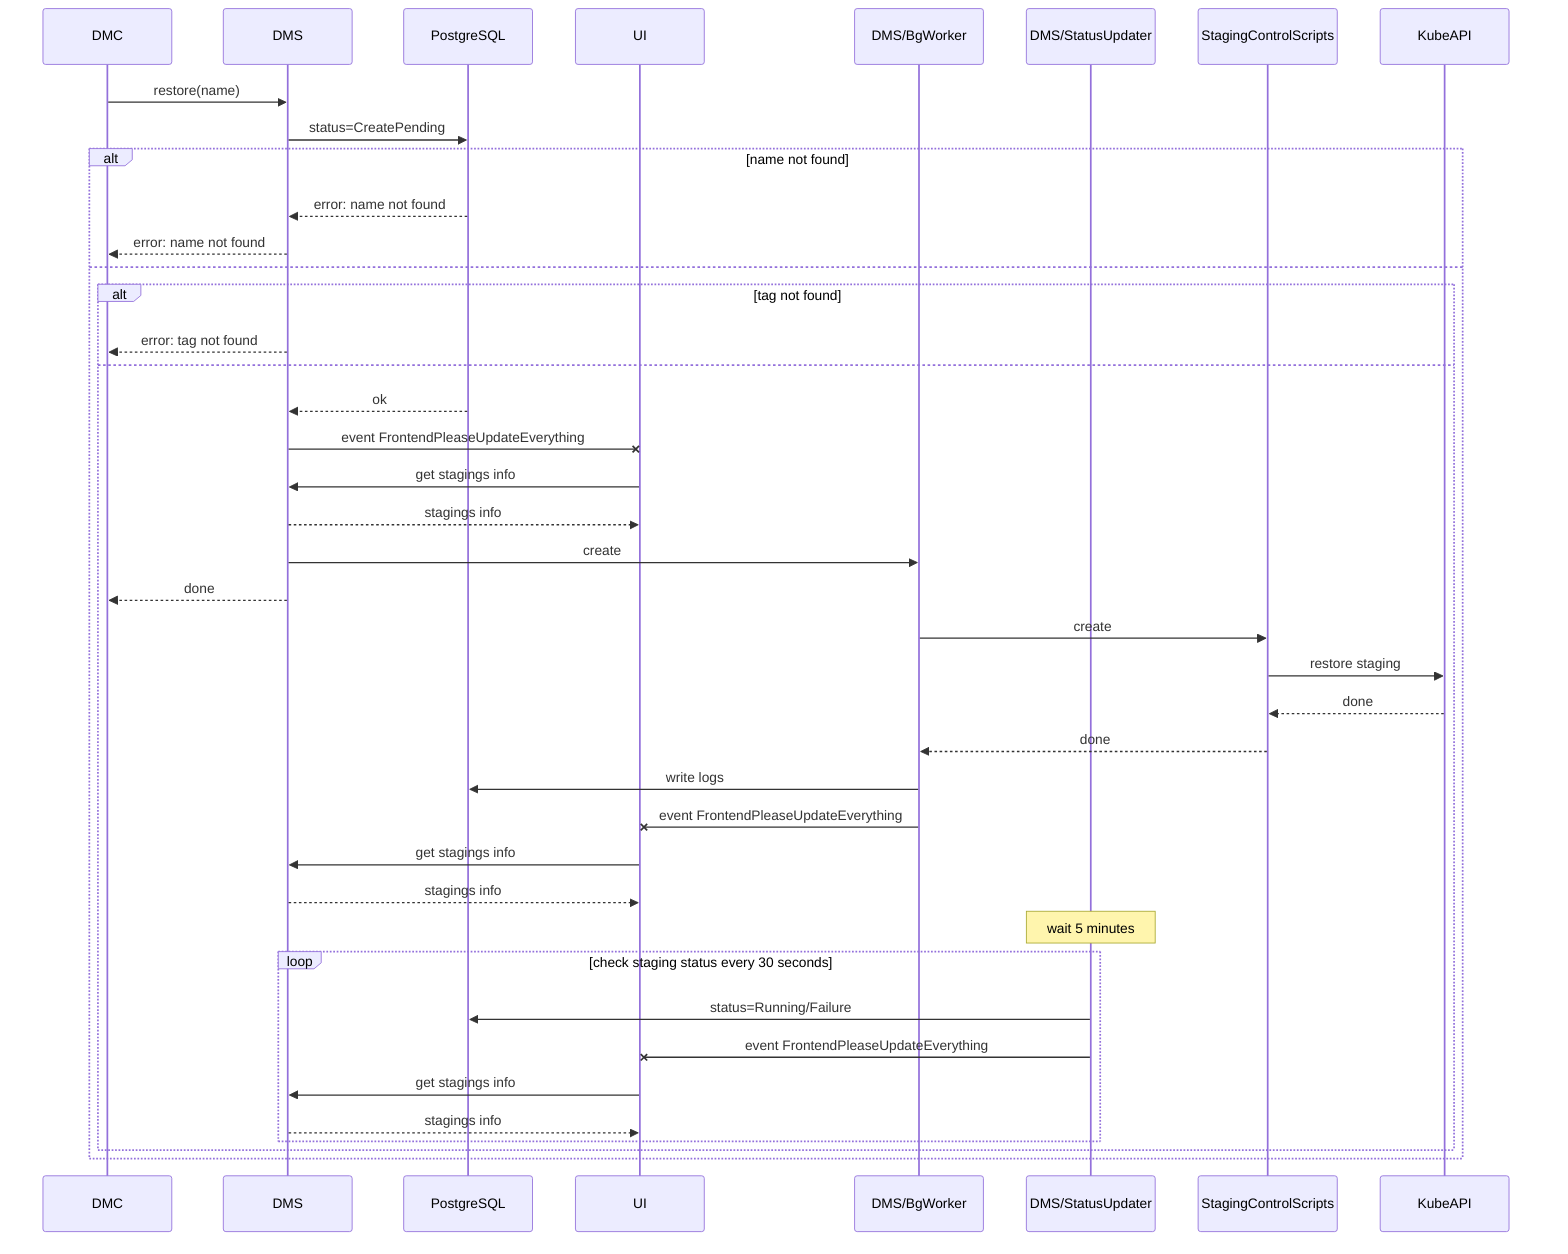 sequenceDiagram
    participant DMC
    participant DMS
    participant PostgreSQL
    participant UI
    participant DMS/BgWorker
    participant DMS/StatusUpdater
    participant StagingControlScripts
    participant KubeAPI
    DMC->>DMS: restore(name)
    DMS->>PostgreSQL: status=CreatePending
    alt name not found
        PostgreSQL-->>DMS: error: name not found
        DMS-->>DMC: error: name not found
    else
        alt tag not found
            DMS-->>DMC: error: tag not found
        else
            PostgreSQL-->>DMS: ok
            DMS-xUI: event FrontendPleaseUpdateEverything
            UI->>DMS: get stagings info
            DMS-->>UI: stagings info
            DMS->>DMS/BgWorker: create
            DMS-->>DMC: done
            DMS/BgWorker->>StagingControlScripts: create
            StagingControlScripts->>KubeAPI: restore staging
            KubeAPI-->>StagingControlScripts: done
            StagingControlScripts-->>DMS/BgWorker: done
            DMS/BgWorker->>PostgreSQL: write logs
            DMS/BgWorker-xUI: event FrontendPleaseUpdateEverything
            UI->>DMS: get stagings info
            DMS-->>UI: stagings info
            Note over DMS/StatusUpdater: wait 5 minutes
            loop check staging status every 30 seconds
                DMS/StatusUpdater->>PostgreSQL: status=Running/Failure
                DMS/StatusUpdater-xUI: event FrontendPleaseUpdateEverything
                UI->>DMS: get stagings info
                DMS-->>UI: stagings info
            end
        end
    end